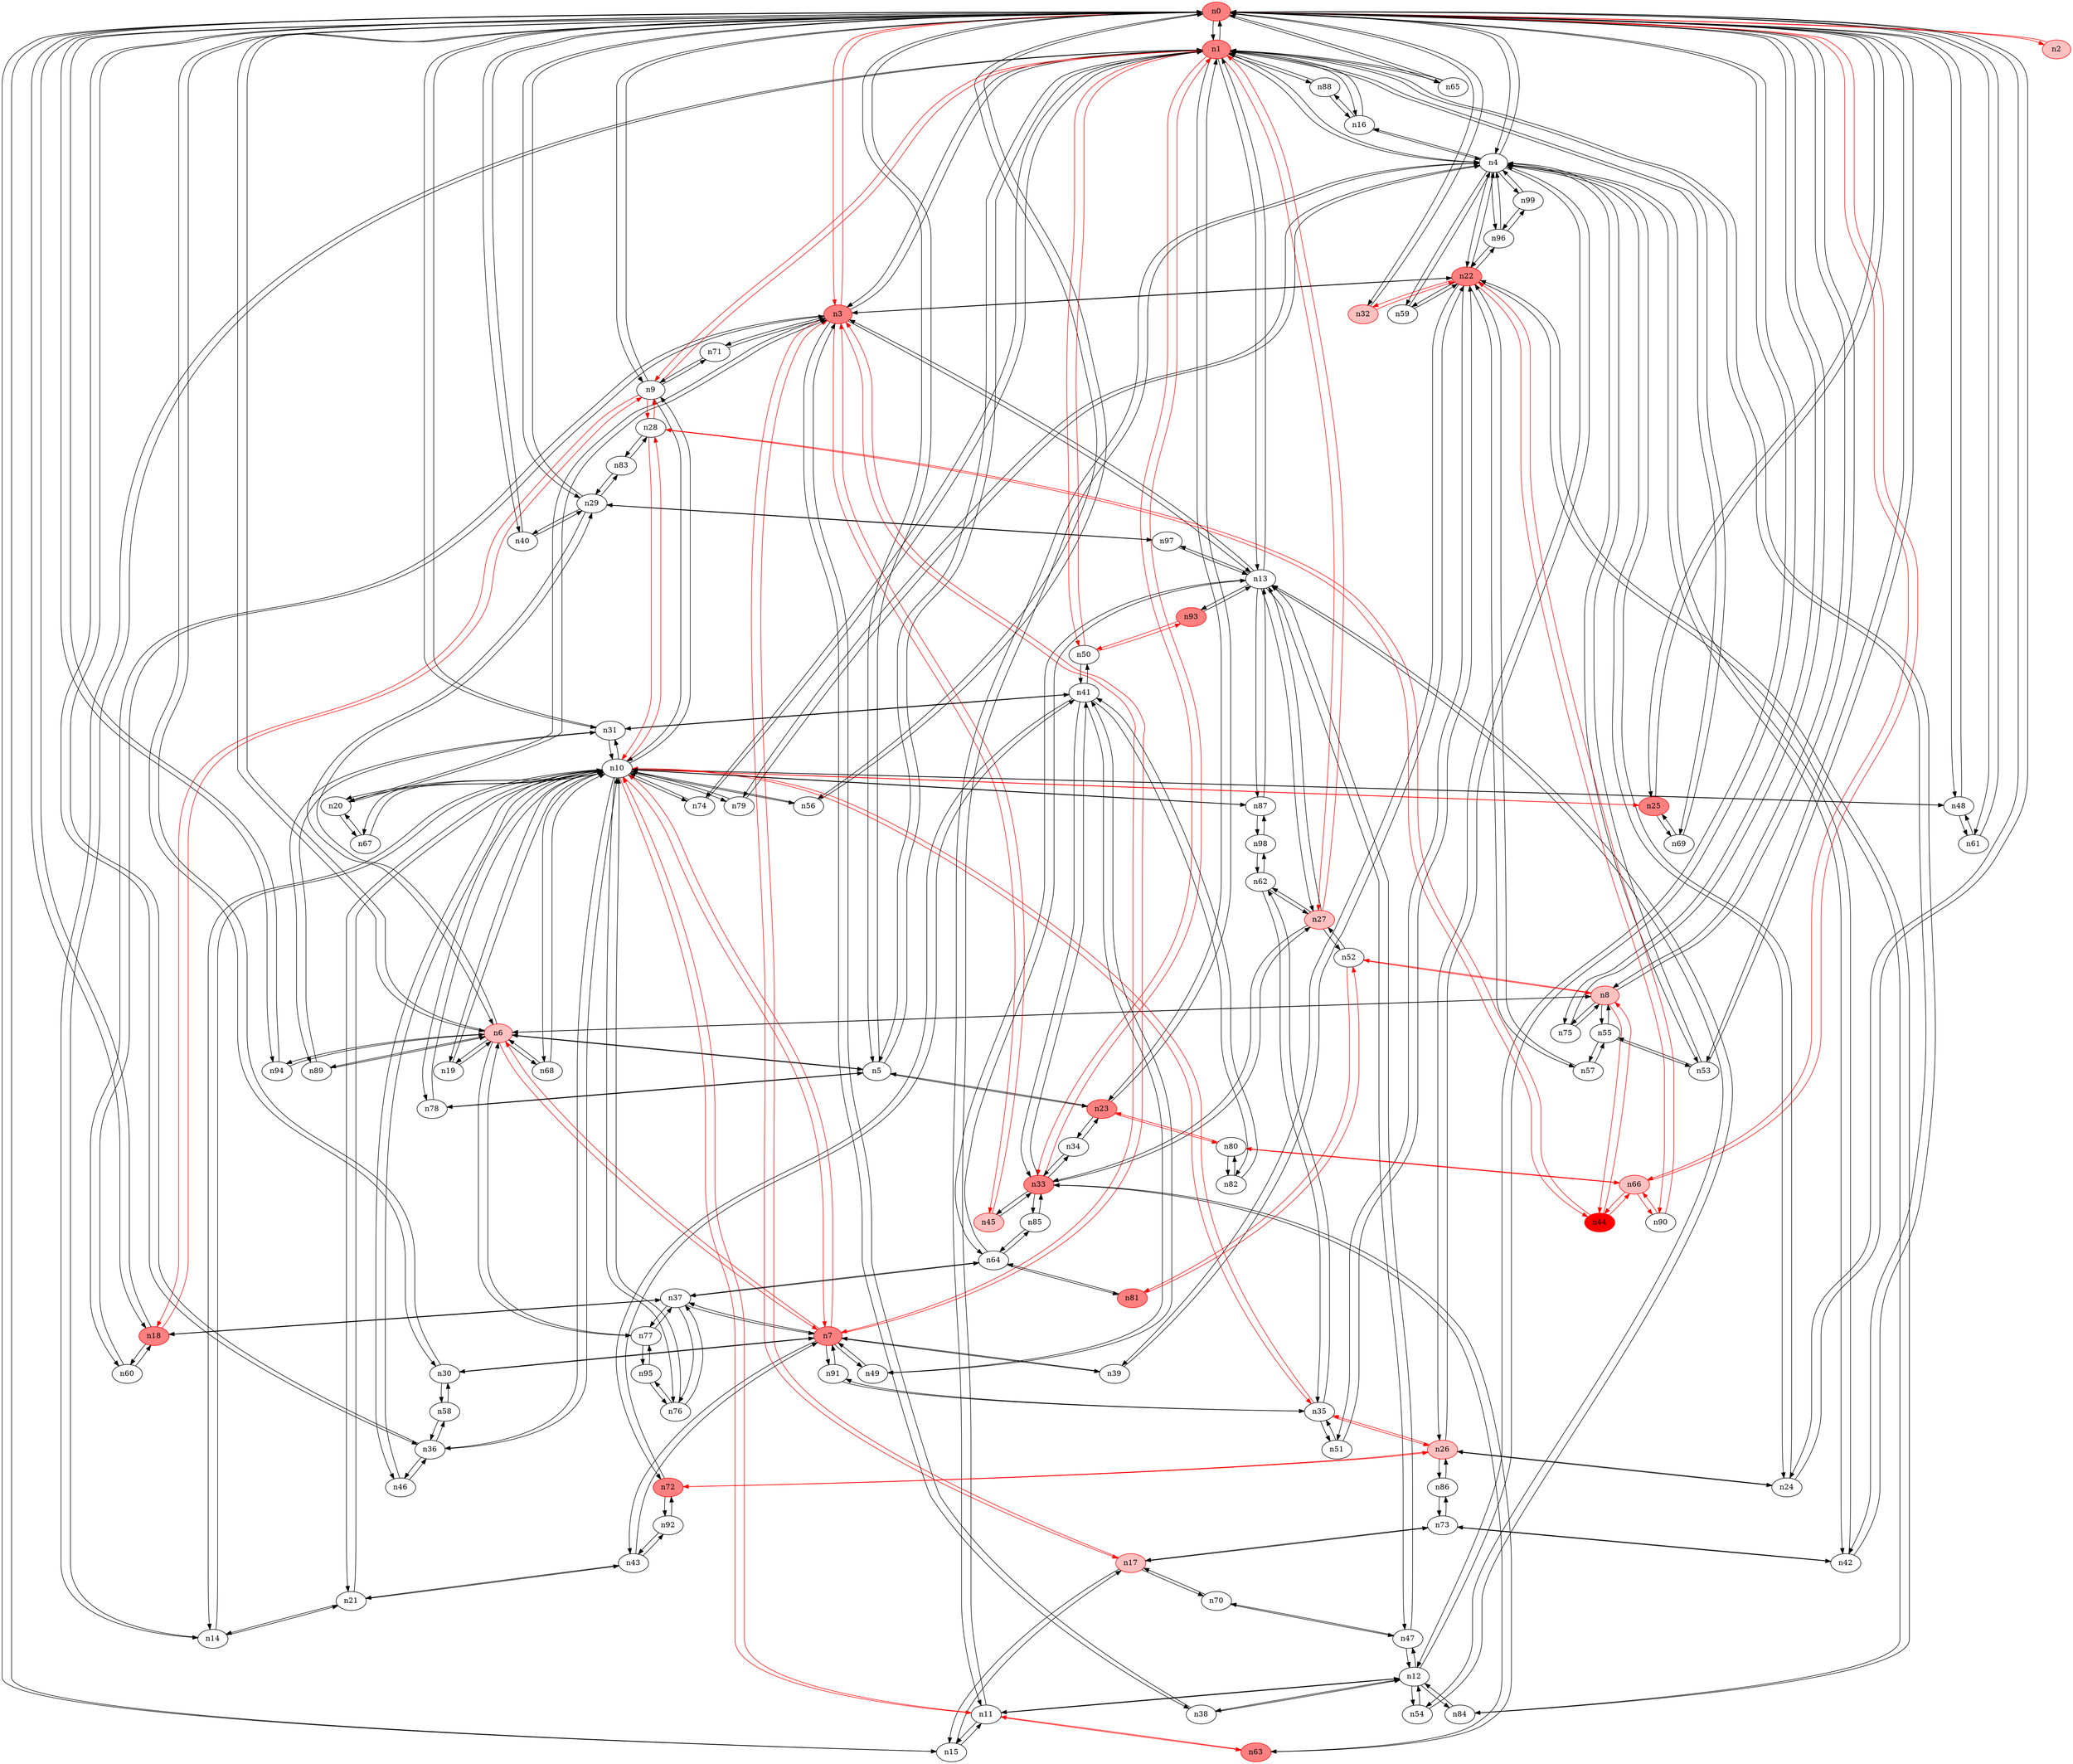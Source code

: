 strict digraph {
n0 [type=switch, color="#FF0000", style=filled, fillcolor="#FF8080"];
n1 [type=switch, color="#FF0000", style=filled, fillcolor="#FF8080"];
n2 [type=host, color="#FF0000", style=filled, fillcolor="#FFC0C0"];
n3 [type=host, color="#FF0000", style=filled, fillcolor="#FF8080"];
n4 [type=switch];
n5 [type=switch];
n6 [type=host, color="#FF0000", style=filled, fillcolor="#FFC0C0"];
n8 [type=host, color="#FF0000", style=filled, fillcolor="#FFC0C0"];
n9 [type=switch];
n12 [type=switch];
n15 [type=switch];
n18 [type=host, color="#FF0000", style=filled, fillcolor="#FF8080"];
n24 [type=switch];
n25 [type=host, color="#FF0000", style=filled, fillcolor="#FF8080"];
n29 [type=switch];
n30 [type=switch];
n31 [type=switch];
n32 [type=host, color="#FF0000", style=filled, fillcolor="#FFC0C0"];
n36 [type=switch];
n40 [type=switch];
n48 [type=switch];
n53 [type=switch];
n56 [type=switch];
n61 [type=switch];
n65 [type=switch];
n66 [type=host, color="#FF0000", style=filled, fillcolor="#FFC0C0"];
n75 [type=switch];
n94 [type=switch];
n13 [type=switch];
n14 [type=switch];
n16 [type=switch];
n23 [type=host, color="#FF0000", style=filled, fillcolor="#FF8080"];
n27 [type=host, color="#FF0000", style=filled, fillcolor="#FFC0C0"];
n33 [type=host, color="#FF0000", style=filled, fillcolor="#FF8080"];
n42 [type=switch];
n50 [type=switch];
n69 [type=switch];
n74 [type=switch];
n88 [type=switch];
n7 [type=switch, color="#FF0000", style=filled, fillcolor="#FF8080"];
n17 [type=host, color="#FF0000", style=filled, fillcolor="#FFC0C0"];
n20 [type=switch];
n22 [type=switch, color="#FF0000", style=filled, fillcolor="#FF8080"];
n38 [type=switch];
n45 [type=host, color="#FF0000", style=filled, fillcolor="#FFC0C0"];
n60 [type=switch];
n71 [type=switch];
n11 [type=switch];
n26 [type=host, color="#FF0000", style=filled, fillcolor="#FFC0C0"];
n59 [type=switch];
n79 [type=switch];
n96 [type=switch];
n99 [type=switch];
n78 [type=switch];
n19 [type=switch];
n68 [type=switch];
n77 [type=switch];
n89 [type=switch];
n10 [type=switch];
n37 [type=switch];
n39 [type=switch];
n43 [type=switch];
n49 [type=switch];
n91 [type=switch];
n44 [type=switch, color="#FF0000", style=filled, fillcolor="#FF0000"];
n52 [type=switch];
n55 [type=switch];
n28 [type=switch];
n21 [type=switch];
n35 [type=switch];
n46 [type=switch];
n67 [type=switch];
n76 [type=switch];
n87 [type=switch];
n63 [type=host, color="#FF0000", style=filled, fillcolor="#FF8080"];
n47 [type=switch];
n54 [type=switch];
n84 [type=switch];
n64 [type=switch];
n93 [type=host, color="#FF0000", style=filled, fillcolor="#FF8080"];
n97 [type=switch];
n70 [type=switch];
n73 [type=switch];
n51 [type=switch];
n57 [type=switch];
n90 [type=switch];
n34 [type=switch];
n80 [type=switch];
n72 [type=switch, color="#FF0000", style=filled, fillcolor="#FF8080"];
n86 [type=switch];
n62 [type=switch];
n83 [type=switch];
n58 [type=switch];
n41 [type=switch];
n85 [type=switch];
n82 [type=switch];
n92 [type=switch];
n81 [type=host, color="#FF0000", style=filled, fillcolor="#FF8080"];
n98 [type=switch];
n95 [type=switch];
n0 -> n1 [src_port=0, dst_port=0];
n0 -> n2 [src_port=0, dst_port=0, color="#FF0000"];
n0 -> n3 [src_port=0, dst_port=0, color="#FF0000"];
n0 -> n4 [src_port=0, dst_port=0];
n0 -> n5 [src_port=0, dst_port=0];
n0 -> n6 [src_port=0, dst_port=0];
n0 -> n8 [src_port=0, dst_port=0];
n0 -> n9 [src_port=0, dst_port=0];
n0 -> n12 [src_port=0, dst_port=0];
n0 -> n15 [src_port=0, dst_port=0];
n0 -> n18 [src_port=0, dst_port=0];
n0 -> n24 [src_port=0, dst_port=0];
n0 -> n25 [src_port=0, dst_port=0];
n0 -> n29 [src_port=0, dst_port=0];
n0 -> n30 [src_port=0, dst_port=0];
n0 -> n31 [src_port=0, dst_port=0];
n0 -> n32 [src_port=0, dst_port=0];
n0 -> n36 [src_port=0, dst_port=0];
n0 -> n40 [src_port=0, dst_port=0];
n0 -> n48 [src_port=0, dst_port=0];
n0 -> n53 [src_port=0, dst_port=0];
n0 -> n56 [src_port=0, dst_port=0];
n0 -> n61 [src_port=0, dst_port=0];
n0 -> n65 [src_port=0, dst_port=0];
n0 -> n66 [src_port=0, dst_port=0, color="#FF0000"];
n0 -> n75 [src_port=0, dst_port=0];
n0 -> n94 [src_port=0, dst_port=0];
n1 -> n0 [src_port=0, dst_port=0];
n1 -> n3 [src_port=0, dst_port=0];
n1 -> n4 [src_port=0, dst_port=0];
n1 -> n5 [src_port=0, dst_port=0];
n1 -> n9 [src_port=0, dst_port=0, color="#FF0000"];
n1 -> n65 [src_port=0, dst_port=0];
n1 -> n13 [src_port=0, dst_port=0];
n1 -> n14 [src_port=0, dst_port=0];
n1 -> n16 [src_port=0, dst_port=0];
n1 -> n23 [src_port=0, dst_port=0];
n1 -> n27 [src_port=0, dst_port=0, color="#FF0000"];
n1 -> n33 [src_port=0, dst_port=0, color="#FF0000"];
n1 -> n42 [src_port=0, dst_port=0];
n1 -> n50 [src_port=0, dst_port=0, color="#FF0000"];
n1 -> n69 [src_port=0, dst_port=0];
n1 -> n74 [src_port=0, dst_port=0];
n1 -> n88 [src_port=0, dst_port=0];
n2 -> n0 [src_port=0, dst_port=0, color="#FF0000"];
n3 -> n0 [src_port=0, dst_port=0, color="#FF0000"];
n3 -> n1 [src_port=0, dst_port=0];
n3 -> n13 [src_port=0, dst_port=0];
n3 -> n7 [src_port=0, dst_port=0, color="#FF0000"];
n3 -> n17 [src_port=0, dst_port=0, color="#FF0000"];
n3 -> n20 [src_port=0, dst_port=0];
n3 -> n22 [src_port=0, dst_port=0];
n3 -> n38 [src_port=0, dst_port=0];
n3 -> n45 [src_port=0, dst_port=0, color="#FF0000"];
n3 -> n60 [src_port=0, dst_port=0];
n3 -> n71 [src_port=0, dst_port=0];
n4 -> n0 [src_port=0, dst_port=0];
n4 -> n1 [src_port=0, dst_port=0];
n4 -> n24 [src_port=0, dst_port=0];
n4 -> n53 [src_port=0, dst_port=0];
n4 -> n16 [src_port=0, dst_port=0];
n4 -> n42 [src_port=0, dst_port=0];
n4 -> n22 [src_port=0, dst_port=0];
n4 -> n11 [src_port=0, dst_port=0];
n4 -> n26 [src_port=0, dst_port=0];
n4 -> n59 [src_port=0, dst_port=0];
n4 -> n79 [src_port=0, dst_port=0];
n4 -> n96 [src_port=0, dst_port=0];
n4 -> n99 [src_port=0, dst_port=0];
n5 -> n0 [src_port=0, dst_port=0];
n5 -> n1 [src_port=0, dst_port=0];
n5 -> n6 [src_port=0, dst_port=0];
n5 -> n23 [src_port=0, dst_port=0];
n5 -> n78 [src_port=0, dst_port=0];
n6 -> n0 [src_port=0, dst_port=0];
n6 -> n5 [src_port=0, dst_port=0];
n6 -> n8 [src_port=0, dst_port=0];
n6 -> n29 [src_port=0, dst_port=0];
n6 -> n94 [src_port=0, dst_port=0];
n6 -> n7 [src_port=0, dst_port=0, color="#FF0000"];
n6 -> n19 [src_port=0, dst_port=0];
n6 -> n68 [src_port=0, dst_port=0];
n6 -> n77 [src_port=0, dst_port=0];
n6 -> n89 [src_port=0, dst_port=0];
n8 -> n0 [src_port=0, dst_port=0];
n8 -> n6 [src_port=0, dst_port=0];
n8 -> n75 [src_port=0, dst_port=0];
n8 -> n44 [src_port=0, dst_port=0, color="#FF0000"];
n8 -> n52 [src_port=0, dst_port=0, color="#FF0000"];
n8 -> n55 [src_port=0, dst_port=0];
n9 -> n0 [src_port=0, dst_port=0];
n9 -> n1 [src_port=0, dst_port=0, color="#FF0000"];
n9 -> n18 [src_port=0, dst_port=0, color="#FF0000"];
n9 -> n71 [src_port=0, dst_port=0];
n9 -> n10 [src_port=0, dst_port=0];
n9 -> n28 [src_port=0, dst_port=0, color="#FF0000"];
n12 -> n0 [src_port=0, dst_port=0];
n12 -> n38 [src_port=0, dst_port=0];
n12 -> n11 [src_port=0, dst_port=0];
n12 -> n47 [src_port=0, dst_port=0];
n12 -> n54 [src_port=0, dst_port=0];
n12 -> n84 [src_port=0, dst_port=0];
n15 -> n0 [src_port=0, dst_port=0];
n15 -> n17 [src_port=0, dst_port=0];
n15 -> n11 [src_port=0, dst_port=0];
n18 -> n0 [src_port=0, dst_port=0];
n18 -> n9 [src_port=0, dst_port=0, color="#FF0000"];
n18 -> n60 [src_port=0, dst_port=0];
n18 -> n37 [src_port=0, dst_port=0];
n24 -> n0 [src_port=0, dst_port=0];
n24 -> n4 [src_port=0, dst_port=0];
n24 -> n26 [src_port=0, dst_port=0];
n25 -> n0 [src_port=0, dst_port=0];
n25 -> n69 [src_port=0, dst_port=0];
n25 -> n10 [src_port=0, dst_port=0, color="#FF0000"];
n29 -> n0 [src_port=0, dst_port=0];
n29 -> n6 [src_port=0, dst_port=0];
n29 -> n40 [src_port=0, dst_port=0];
n29 -> n97 [src_port=0, dst_port=0];
n29 -> n83 [src_port=0, dst_port=0];
n30 -> n0 [src_port=0, dst_port=0];
n30 -> n7 [src_port=0, dst_port=0];
n30 -> n58 [src_port=0, dst_port=0];
n31 -> n0 [src_port=0, dst_port=0];
n31 -> n89 [src_port=0, dst_port=0];
n31 -> n10 [src_port=0, dst_port=0];
n31 -> n41 [src_port=0, dst_port=0];
n32 -> n0 [src_port=0, dst_port=0];
n32 -> n22 [src_port=0, dst_port=0, color="#FF0000"];
n36 -> n0 [src_port=0, dst_port=0];
n36 -> n10 [src_port=0, dst_port=0];
n36 -> n46 [src_port=0, dst_port=0];
n36 -> n58 [src_port=0, dst_port=0];
n40 -> n0 [src_port=0, dst_port=0];
n40 -> n29 [src_port=0, dst_port=0];
n48 -> n0 [src_port=0, dst_port=0];
n48 -> n61 [src_port=0, dst_port=0];
n48 -> n10 [src_port=0, dst_port=0];
n53 -> n0 [src_port=0, dst_port=0];
n53 -> n4 [src_port=0, dst_port=0];
n53 -> n55 [src_port=0, dst_port=0];
n56 -> n0 [src_port=0, dst_port=0];
n56 -> n10 [src_port=0, dst_port=0];
n61 -> n0 [src_port=0, dst_port=0];
n61 -> n48 [src_port=0, dst_port=0];
n65 -> n0 [src_port=0, dst_port=0];
n65 -> n1 [src_port=0, dst_port=0];
n66 -> n0 [src_port=0, dst_port=0, color="#FF0000"];
n66 -> n44 [src_port=0, dst_port=0, color="#FF0000"];
n66 -> n90 [src_port=0, dst_port=0, color="#FF0000"];
n66 -> n80 [src_port=0, dst_port=0, color="#FF0000"];
n75 -> n0 [src_port=0, dst_port=0];
n75 -> n8 [src_port=0, dst_port=0];
n94 -> n0 [src_port=0, dst_port=0];
n94 -> n6 [src_port=0, dst_port=0];
n13 -> n1 [src_port=0, dst_port=0];
n13 -> n3 [src_port=0, dst_port=0];
n13 -> n27 [src_port=0, dst_port=0];
n13 -> n87 [src_port=0, dst_port=0];
n13 -> n47 [src_port=0, dst_port=0];
n13 -> n54 [src_port=0, dst_port=0];
n13 -> n64 [src_port=0, dst_port=0];
n13 -> n93 [src_port=0, dst_port=0];
n13 -> n97 [src_port=0, dst_port=0];
n14 -> n1 [src_port=0, dst_port=0];
n14 -> n10 [src_port=0, dst_port=0];
n14 -> n21 [src_port=0, dst_port=0];
n16 -> n1 [src_port=0, dst_port=0];
n16 -> n4 [src_port=0, dst_port=0];
n16 -> n88 [src_port=0, dst_port=0];
n23 -> n1 [src_port=0, dst_port=0];
n23 -> n5 [src_port=0, dst_port=0];
n23 -> n34 [src_port=0, dst_port=0];
n23 -> n80 [src_port=0, dst_port=0, color="#FF0000"];
n27 -> n1 [src_port=0, dst_port=0, color="#FF0000"];
n27 -> n13 [src_port=0, dst_port=0];
n27 -> n33 [src_port=0, dst_port=0];
n27 -> n52 [src_port=0, dst_port=0];
n27 -> n62 [src_port=0, dst_port=0];
n33 -> n1 [src_port=0, dst_port=0, color="#FF0000"];
n33 -> n27 [src_port=0, dst_port=0];
n33 -> n45 [src_port=0, dst_port=0];
n33 -> n63 [src_port=0, dst_port=0];
n33 -> n34 [src_port=0, dst_port=0];
n33 -> n41 [src_port=0, dst_port=0];
n33 -> n85 [src_port=0, dst_port=0];
n42 -> n1 [src_port=0, dst_port=0];
n42 -> n4 [src_port=0, dst_port=0];
n42 -> n73 [src_port=0, dst_port=0];
n50 -> n1 [src_port=0, dst_port=0, color="#FF0000"];
n50 -> n93 [src_port=0, dst_port=0, color="#FF0000"];
n50 -> n41 [src_port=0, dst_port=0];
n69 -> n1 [src_port=0, dst_port=0];
n69 -> n25 [src_port=0, dst_port=0];
n74 -> n1 [src_port=0, dst_port=0];
n74 -> n10 [src_port=0, dst_port=0];
n88 -> n1 [src_port=0, dst_port=0];
n88 -> n16 [src_port=0, dst_port=0];
n7 -> n3 [src_port=0, dst_port=0, color="#FF0000"];
n7 -> n6 [src_port=0, dst_port=0, color="#FF0000"];
n7 -> n30 [src_port=0, dst_port=0];
n7 -> n10 [src_port=0, dst_port=0, color="#FF0000"];
n7 -> n37 [src_port=0, dst_port=0];
n7 -> n39 [src_port=0, dst_port=0];
n7 -> n43 [src_port=0, dst_port=0];
n7 -> n49 [src_port=0, dst_port=0];
n7 -> n91 [src_port=0, dst_port=0];
n17 -> n3 [src_port=0, dst_port=0, color="#FF0000"];
n17 -> n15 [src_port=0, dst_port=0];
n17 -> n70 [src_port=0, dst_port=0];
n17 -> n73 [src_port=0, dst_port=0];
n20 -> n3 [src_port=0, dst_port=0];
n20 -> n10 [src_port=0, dst_port=0];
n20 -> n67 [src_port=0, dst_port=0];
n22 -> n3 [src_port=0, dst_port=0];
n22 -> n4 [src_port=0, dst_port=0];
n22 -> n32 [src_port=0, dst_port=0, color="#FF0000"];
n22 -> n59 [src_port=0, dst_port=0];
n22 -> n96 [src_port=0, dst_port=0];
n22 -> n39 [src_port=0, dst_port=0];
n22 -> n84 [src_port=0, dst_port=0];
n22 -> n51 [src_port=0, dst_port=0];
n22 -> n57 [src_port=0, dst_port=0];
n22 -> n90 [src_port=0, dst_port=0, color="#FF0000"];
n38 -> n3 [src_port=0, dst_port=0];
n38 -> n12 [src_port=0, dst_port=0];
n45 -> n3 [src_port=0, dst_port=0, color="#FF0000"];
n45 -> n33 [src_port=0, dst_port=0];
n60 -> n3 [src_port=0, dst_port=0];
n60 -> n18 [src_port=0, dst_port=0];
n71 -> n3 [src_port=0, dst_port=0];
n71 -> n9 [src_port=0, dst_port=0];
n11 -> n4 [src_port=0, dst_port=0];
n11 -> n12 [src_port=0, dst_port=0];
n11 -> n15 [src_port=0, dst_port=0];
n11 -> n10 [src_port=0, dst_port=0, color="#FF0000"];
n11 -> n63 [src_port=0, dst_port=0, color="#FF0000"];
n26 -> n4 [src_port=0, dst_port=0];
n26 -> n24 [src_port=0, dst_port=0];
n26 -> n35 [src_port=0, dst_port=0, color="#FF0000"];
n26 -> n72 [src_port=0, dst_port=0, color="#FF0000"];
n26 -> n86 [src_port=0, dst_port=0];
n59 -> n4 [src_port=0, dst_port=0];
n59 -> n22 [src_port=0, dst_port=0];
n79 -> n4 [src_port=0, dst_port=0];
n79 -> n10 [src_port=0, dst_port=0];
n96 -> n4 [src_port=0, dst_port=0];
n96 -> n22 [src_port=0, dst_port=0];
n96 -> n99 [src_port=0, dst_port=0];
n99 -> n4 [src_port=0, dst_port=0];
n99 -> n96 [src_port=0, dst_port=0];
n78 -> n5 [src_port=0, dst_port=0];
n78 -> n10 [src_port=0, dst_port=0];
n19 -> n6 [src_port=0, dst_port=0];
n19 -> n10 [src_port=0, dst_port=0];
n68 -> n6 [src_port=0, dst_port=0];
n68 -> n10 [src_port=0, dst_port=0];
n77 -> n6 [src_port=0, dst_port=0];
n77 -> n37 [src_port=0, dst_port=0];
n77 -> n95 [src_port=0, dst_port=0];
n89 -> n6 [src_port=0, dst_port=0];
n89 -> n31 [src_port=0, dst_port=0];
n10 -> n9 [src_port=0, dst_port=0];
n10 -> n25 [src_port=0, dst_port=0, color="#FF0000"];
n10 -> n31 [src_port=0, dst_port=0];
n10 -> n36 [src_port=0, dst_port=0];
n10 -> n48 [src_port=0, dst_port=0];
n10 -> n56 [src_port=0, dst_port=0];
n10 -> n14 [src_port=0, dst_port=0];
n10 -> n74 [src_port=0, dst_port=0];
n10 -> n7 [src_port=0, dst_port=0, color="#FF0000"];
n10 -> n20 [src_port=0, dst_port=0];
n10 -> n11 [src_port=0, dst_port=0, color="#FF0000"];
n10 -> n79 [src_port=0, dst_port=0];
n10 -> n78 [src_port=0, dst_port=0];
n10 -> n19 [src_port=0, dst_port=0];
n10 -> n68 [src_port=0, dst_port=0];
n10 -> n28 [src_port=0, dst_port=0, color="#FF0000"];
n10 -> n21 [src_port=0, dst_port=0];
n10 -> n35 [src_port=0, dst_port=0, color="#FF0000"];
n10 -> n46 [src_port=0, dst_port=0];
n10 -> n67 [src_port=0, dst_port=0];
n10 -> n76 [src_port=0, dst_port=0];
n10 -> n87 [src_port=0, dst_port=0];
n37 -> n18 [src_port=0, dst_port=0];
n37 -> n7 [src_port=0, dst_port=0];
n37 -> n77 [src_port=0, dst_port=0];
n37 -> n76 [src_port=0, dst_port=0];
n37 -> n64 [src_port=0, dst_port=0];
n39 -> n7 [src_port=0, dst_port=0];
n39 -> n22 [src_port=0, dst_port=0];
n43 -> n7 [src_port=0, dst_port=0];
n43 -> n21 [src_port=0, dst_port=0];
n43 -> n92 [src_port=0, dst_port=0];
n49 -> n7 [src_port=0, dst_port=0];
n49 -> n41 [src_port=0, dst_port=0];
n91 -> n7 [src_port=0, dst_port=0];
n91 -> n35 [src_port=0, dst_port=0];
n44 -> n8 [src_port=0, dst_port=0, color="#FF0000"];
n44 -> n66 [src_port=0, dst_port=0, color="#FF0000"];
n44 -> n28 [src_port=0, dst_port=0, color="#FF0000"];
n52 -> n8 [src_port=0, dst_port=0, color="#FF0000"];
n52 -> n27 [src_port=0, dst_port=0];
n52 -> n81 [src_port=0, dst_port=0, color="#FF0000"];
n55 -> n8 [src_port=0, dst_port=0];
n55 -> n53 [src_port=0, dst_port=0];
n55 -> n57 [src_port=0, dst_port=0];
n28 -> n9 [src_port=0, dst_port=0, color="#FF0000"];
n28 -> n10 [src_port=0, dst_port=0, color="#FF0000"];
n28 -> n44 [src_port=0, dst_port=0, color="#FF0000"];
n28 -> n83 [src_port=0, dst_port=0];
n21 -> n14 [src_port=0, dst_port=0];
n21 -> n10 [src_port=0, dst_port=0];
n21 -> n43 [src_port=0, dst_port=0];
n35 -> n26 [src_port=0, dst_port=0, color="#FF0000"];
n35 -> n10 [src_port=0, dst_port=0, color="#FF0000"];
n35 -> n91 [src_port=0, dst_port=0];
n35 -> n51 [src_port=0, dst_port=0];
n35 -> n62 [src_port=0, dst_port=0];
n46 -> n36 [src_port=0, dst_port=0];
n46 -> n10 [src_port=0, dst_port=0];
n67 -> n20 [src_port=0, dst_port=0];
n67 -> n10 [src_port=0, dst_port=0];
n76 -> n10 [src_port=0, dst_port=0];
n76 -> n37 [src_port=0, dst_port=0];
n76 -> n95 [src_port=0, dst_port=0];
n87 -> n13 [src_port=0, dst_port=0];
n87 -> n10 [src_port=0, dst_port=0];
n87 -> n98 [src_port=0, dst_port=0];
n63 -> n33 [src_port=0, dst_port=0];
n63 -> n11 [src_port=0, dst_port=0, color="#FF0000"];
n47 -> n12 [src_port=0, dst_port=0];
n47 -> n13 [src_port=0, dst_port=0];
n47 -> n70 [src_port=0, dst_port=0];
n54 -> n12 [src_port=0, dst_port=0];
n54 -> n13 [src_port=0, dst_port=0];
n84 -> n12 [src_port=0, dst_port=0];
n84 -> n22 [src_port=0, dst_port=0];
n64 -> n13 [src_port=0, dst_port=0];
n64 -> n37 [src_port=0, dst_port=0];
n64 -> n85 [src_port=0, dst_port=0];
n64 -> n81 [src_port=0, dst_port=0];
n93 -> n13 [src_port=0, dst_port=0];
n93 -> n50 [src_port=0, dst_port=0, color="#FF0000"];
n97 -> n29 [src_port=0, dst_port=0];
n97 -> n13 [src_port=0, dst_port=0];
n70 -> n17 [src_port=0, dst_port=0];
n70 -> n47 [src_port=0, dst_port=0];
n73 -> n42 [src_port=0, dst_port=0];
n73 -> n17 [src_port=0, dst_port=0];
n73 -> n86 [src_port=0, dst_port=0];
n51 -> n22 [src_port=0, dst_port=0];
n51 -> n35 [src_port=0, dst_port=0];
n57 -> n22 [src_port=0, dst_port=0];
n57 -> n55 [src_port=0, dst_port=0];
n90 -> n66 [src_port=0, dst_port=0, color="#FF0000"];
n90 -> n22 [src_port=0, dst_port=0, color="#FF0000"];
n34 -> n23 [src_port=0, dst_port=0];
n34 -> n33 [src_port=0, dst_port=0];
n80 -> n66 [src_port=0, dst_port=0, color="#FF0000"];
n80 -> n23 [src_port=0, dst_port=0, color="#FF0000"];
n80 -> n82 [src_port=0, dst_port=0];
n72 -> n26 [src_port=0, dst_port=0, color="#FF0000"];
n72 -> n41 [src_port=0, dst_port=0];
n72 -> n92 [src_port=0, dst_port=0];
n86 -> n26 [src_port=0, dst_port=0];
n86 -> n73 [src_port=0, dst_port=0];
n62 -> n27 [src_port=0, dst_port=0];
n62 -> n35 [src_port=0, dst_port=0];
n62 -> n98 [src_port=0, dst_port=0];
n83 -> n29 [src_port=0, dst_port=0];
n83 -> n28 [src_port=0, dst_port=0];
n58 -> n30 [src_port=0, dst_port=0];
n58 -> n36 [src_port=0, dst_port=0];
n41 -> n31 [src_port=0, dst_port=0];
n41 -> n33 [src_port=0, dst_port=0];
n41 -> n50 [src_port=0, dst_port=0];
n41 -> n49 [src_port=0, dst_port=0];
n41 -> n72 [src_port=0, dst_port=0];
n41 -> n82 [src_port=0, dst_port=0];
n85 -> n33 [src_port=0, dst_port=0];
n85 -> n64 [src_port=0, dst_port=0];
n82 -> n80 [src_port=0, dst_port=0];
n82 -> n41 [src_port=0, dst_port=0];
n92 -> n43 [src_port=0, dst_port=0];
n92 -> n72 [src_port=0, dst_port=0];
n81 -> n52 [src_port=0, dst_port=0, color="#FF0000"];
n81 -> n64 [src_port=0, dst_port=0];
n98 -> n87 [src_port=0, dst_port=0];
n98 -> n62 [src_port=0, dst_port=0];
n95 -> n77 [src_port=0, dst_port=0];
n95 -> n76 [src_port=0, dst_port=0];
}
